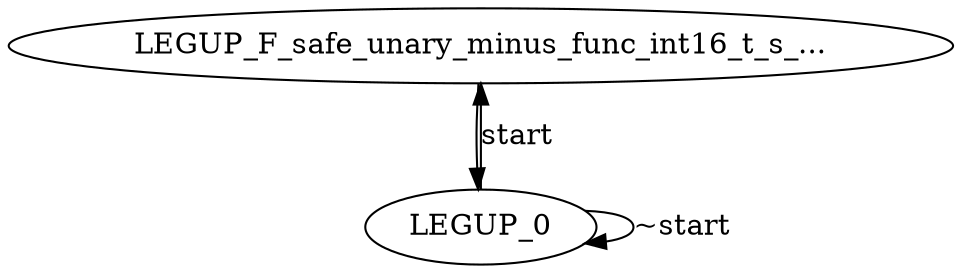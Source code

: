 digraph {
Node0x3bc3350[label="LEGUP_F_safe_unary_minus_func_int16_t_s_..."];
Node0x3bb48c0[label="LEGUP_0"];
Node0x3bb48c0 -> Node0x3bc3350[label="start"];
Node0x3bb48c0 -> Node0x3bb48c0[label="~start"];
Node0x3bc3350 -> Node0x3bb48c0;
}
